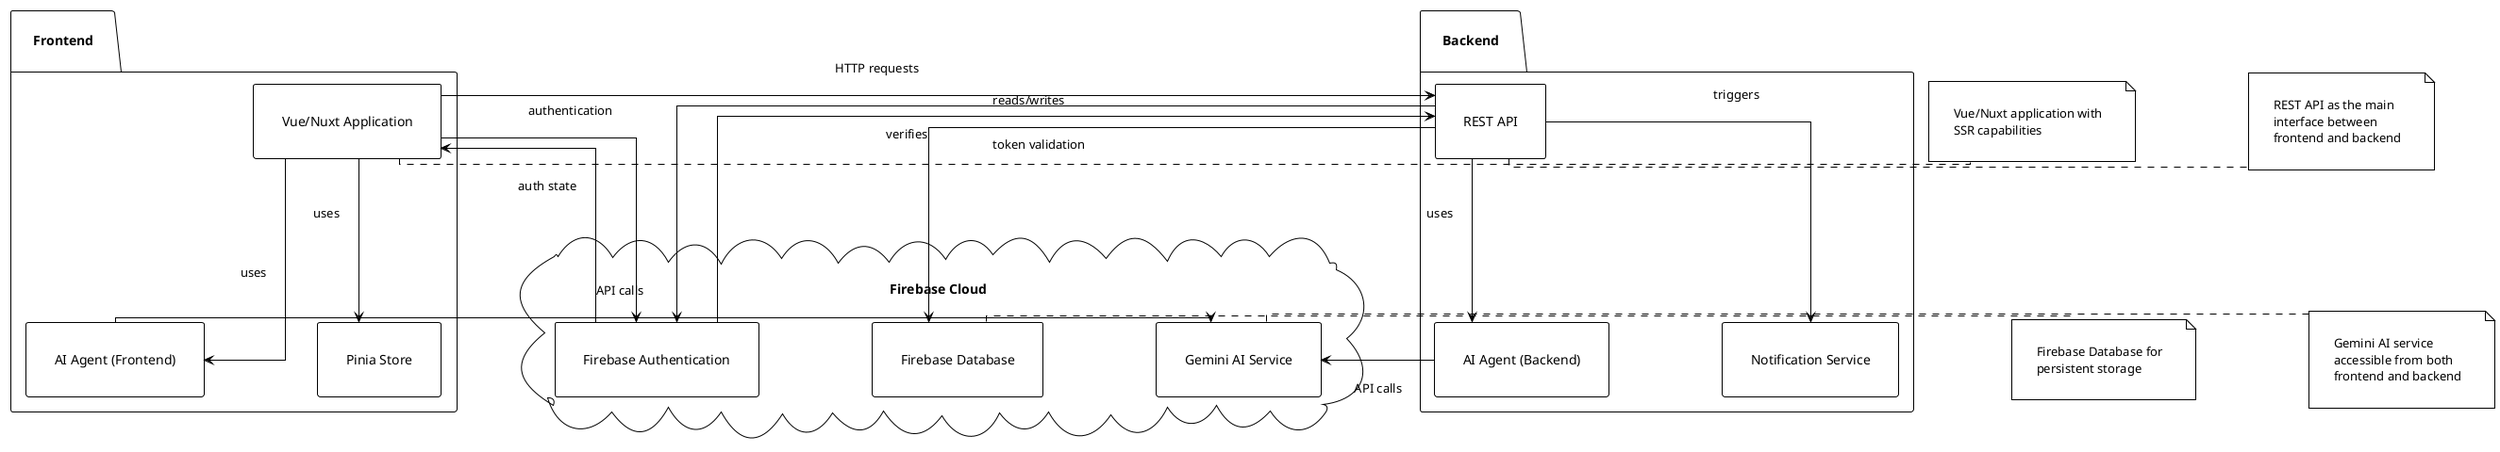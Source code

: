@startuml
!theme plain
skinparam componentStyle rectangle
skinparam linetype ortho
skinparam nodesep 120
skinparam ranksep 150
skinparam padding 20
skinparam margin 20

package "Frontend" {
    [Vue/Nuxt Application] as frontend
    [Pinia Store] as pinia
    [AI Agent (Frontend)] as frontendAI
}

package "Backend" {
    [REST API] as api
    [AI Agent (Backend)] as backendAI
    [Notification Service] as notifications
}

cloud "Firebase Cloud" {
    [Firebase Authentication] as auth
    [Firebase Database] as database
    [Gemini AI Service] as gemini
}

' Frontend connections
frontend -down-> pinia : "uses"
frontend -right-> api : "HTTP requests"
frontend -down-> auth : "authentication"
frontend -down-> frontendAI : "uses"

' Backend connections
api -down-> database : "reads/writes"
api -down-> notifications : "triggers"
api -down-> backendAI : "uses"
api -down-> auth : "verifies"

' AI Agent connections
frontendAI -right-> gemini : "API calls"
backendAI -right-> gemini : "API calls"

' Authentication flow
auth -up-> frontend : "auth state"
auth -up-> api : "token validation"

note right of frontend
  Vue/Nuxt application with
  SSR capabilities
end note

note right of api
  REST API as the main
  interface between
  frontend and backend
end note

note right of database
  Firebase Database for
  persistent storage
end note

note right of gemini
  Gemini AI service
  accessible from both
  frontend and backend
end note

@enduml
